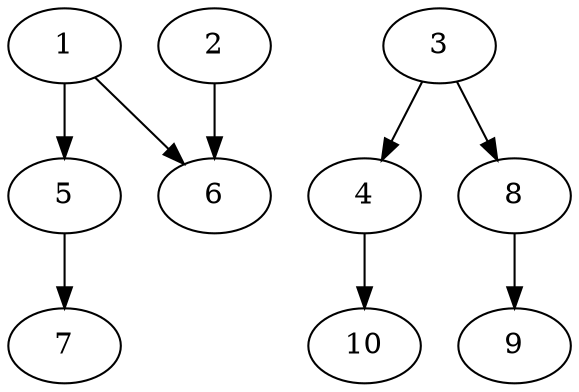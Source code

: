// DAG automatically generated by daggen at Fri May 24 12:40:17 2024
// daggen-master/daggen -n 10 --fat 0.5 --density 0.5 --regular 0.5 --jump 2 --minalpha 20 --maxalpha 50 --dot -o dags_dot_10/sim_7.dot 
digraph G {
  1 [size="231928233984", alpha="47.49"]
  1 -> 5 [size ="301989888"]
  1 -> 6 [size ="301989888"]
  2 [size="231928233984", alpha="21.75"]
  2 -> 6 [size ="301989888"]
  3 [size="231928233984", alpha="44.92"]
  3 -> 4 [size ="301989888"]
  3 -> 8 [size ="301989888"]
  4 [size="8537967279", alpha="25.82"]
  4 -> 10 [size ="411041792"]
  5 [size="593670517908", alpha="31.96"]
  5 -> 7 [size ="536870912"]
  6 [size="5002165631", alpha="34.80"]
  7 [size="368293445632", alpha="25.85"]
  8 [size="44545388772", alpha="41.27"]
  8 -> 9 [size ="134217728"]
  9 [size="38963742683", alpha="40.38"]
  10 [size="133957756956", alpha="24.15"]
}
